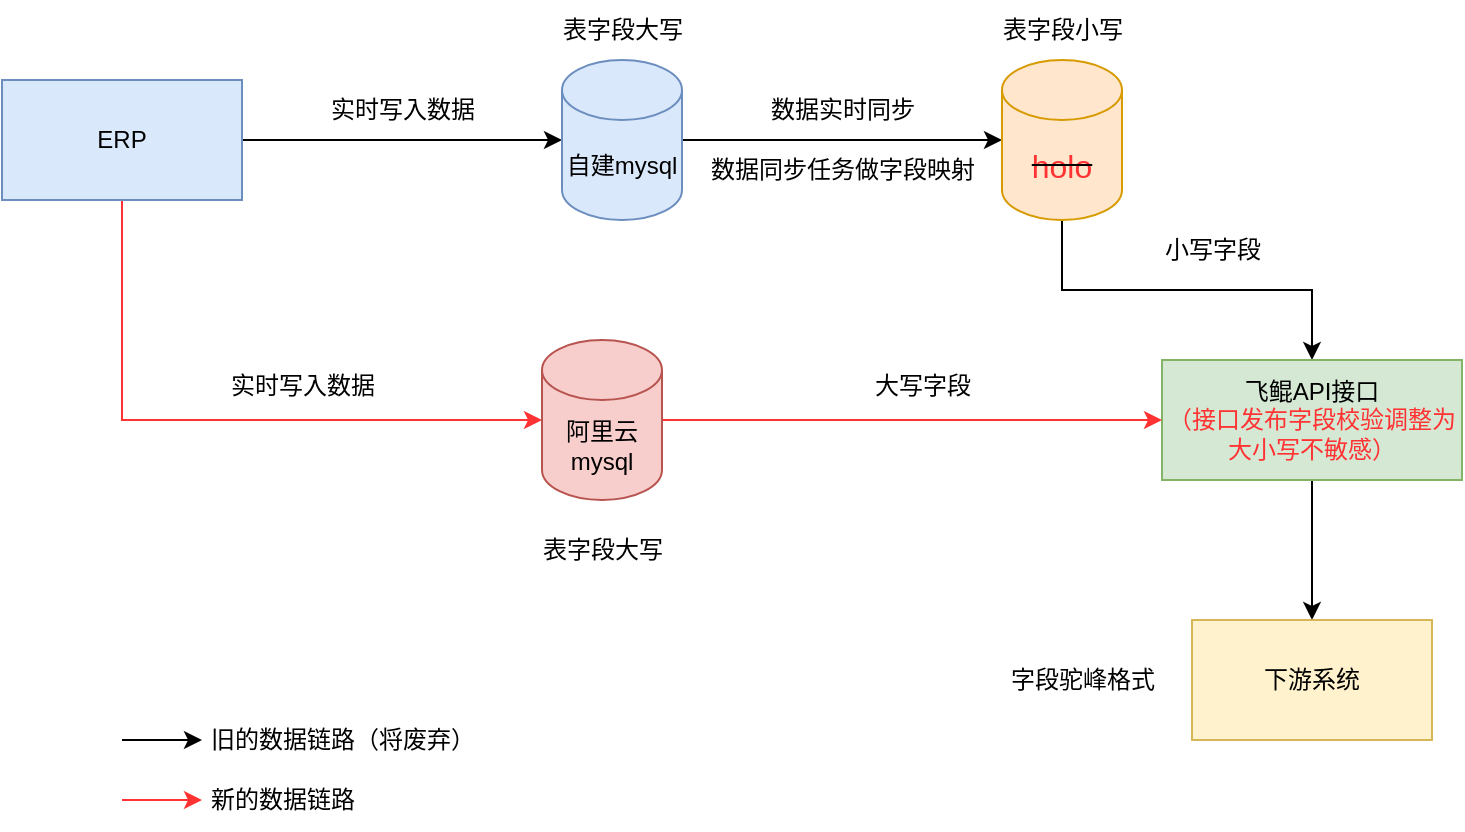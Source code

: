 <mxfile version="21.6.2" type="github">
  <diagram name="第 1 页" id="Xca8YvUOXmCkzwfcZvI0">
    <mxGraphModel dx="1434" dy="797" grid="1" gridSize="10" guides="1" tooltips="1" connect="1" arrows="1" fold="1" page="1" pageScale="1" pageWidth="827" pageHeight="1169" math="0" shadow="0">
      <root>
        <mxCell id="0" />
        <mxCell id="1" parent="0" />
        <mxCell id="B7EtacIu_lCHV7Ynn7B4-6" style="edgeStyle=orthogonalEdgeStyle;rounded=0;orthogonalLoop=1;jettySize=auto;html=1;exitX=1;exitY=0.5;exitDx=0;exitDy=0;entryX=0;entryY=0.5;entryDx=0;entryDy=0;entryPerimeter=0;" edge="1" parent="1" source="B7EtacIu_lCHV7Ynn7B4-2" target="B7EtacIu_lCHV7Ynn7B4-3">
          <mxGeometry relative="1" as="geometry" />
        </mxCell>
        <mxCell id="B7EtacIu_lCHV7Ynn7B4-19" style="edgeStyle=orthogonalEdgeStyle;rounded=0;orthogonalLoop=1;jettySize=auto;html=1;exitX=0.5;exitY=1;exitDx=0;exitDy=0;entryX=0;entryY=0.5;entryDx=0;entryDy=0;entryPerimeter=0;strokeColor=#FF3333;" edge="1" parent="1" source="B7EtacIu_lCHV7Ynn7B4-2" target="B7EtacIu_lCHV7Ynn7B4-17">
          <mxGeometry relative="1" as="geometry">
            <Array as="points">
              <mxPoint x="120" y="280" />
            </Array>
          </mxGeometry>
        </mxCell>
        <mxCell id="B7EtacIu_lCHV7Ynn7B4-2" value="ERP" style="rounded=0;whiteSpace=wrap;html=1;fillColor=#dae8fc;strokeColor=#6c8ebf;" vertex="1" parent="1">
          <mxGeometry x="60" y="110" width="120" height="60" as="geometry" />
        </mxCell>
        <mxCell id="B7EtacIu_lCHV7Ynn7B4-9" style="edgeStyle=orthogonalEdgeStyle;rounded=0;orthogonalLoop=1;jettySize=auto;html=1;exitX=1;exitY=0.5;exitDx=0;exitDy=0;exitPerimeter=0;entryX=0;entryY=0.5;entryDx=0;entryDy=0;entryPerimeter=0;" edge="1" parent="1" source="B7EtacIu_lCHV7Ynn7B4-3" target="B7EtacIu_lCHV7Ynn7B4-8">
          <mxGeometry relative="1" as="geometry" />
        </mxCell>
        <mxCell id="B7EtacIu_lCHV7Ynn7B4-3" value="自建mysql" style="shape=cylinder3;whiteSpace=wrap;html=1;boundedLbl=1;backgroundOutline=1;size=15;fillColor=#dae8fc;strokeColor=#6c8ebf;" vertex="1" parent="1">
          <mxGeometry x="340" y="100" width="60" height="80" as="geometry" />
        </mxCell>
        <mxCell id="B7EtacIu_lCHV7Ynn7B4-4" value="表字段大写" style="text;html=1;align=center;verticalAlign=middle;resizable=0;points=[];autosize=1;strokeColor=none;fillColor=none;" vertex="1" parent="1">
          <mxGeometry x="330" y="70" width="80" height="30" as="geometry" />
        </mxCell>
        <mxCell id="B7EtacIu_lCHV7Ynn7B4-7" value="实时写入数据" style="text;html=1;align=center;verticalAlign=middle;resizable=0;points=[];autosize=1;strokeColor=none;fillColor=none;" vertex="1" parent="1">
          <mxGeometry x="210" y="110" width="100" height="30" as="geometry" />
        </mxCell>
        <mxCell id="B7EtacIu_lCHV7Ynn7B4-12" style="edgeStyle=orthogonalEdgeStyle;rounded=0;orthogonalLoop=1;jettySize=auto;html=1;exitX=0.5;exitY=1;exitDx=0;exitDy=0;exitPerimeter=0;entryX=0.5;entryY=0;entryDx=0;entryDy=0;" edge="1" parent="1" source="B7EtacIu_lCHV7Ynn7B4-8" target="B7EtacIu_lCHV7Ynn7B4-11">
          <mxGeometry relative="1" as="geometry" />
        </mxCell>
        <mxCell id="B7EtacIu_lCHV7Ynn7B4-8" value="&lt;strike&gt;&lt;font color=&quot;#ff3333&quot; style=&quot;font-size: 16px;&quot;&gt;holo&lt;/font&gt;&lt;/strike&gt;" style="shape=cylinder3;whiteSpace=wrap;html=1;boundedLbl=1;backgroundOutline=1;size=15;fillColor=#ffe6cc;strokeColor=#d79b00;" vertex="1" parent="1">
          <mxGeometry x="560" y="100" width="60" height="80" as="geometry" />
        </mxCell>
        <mxCell id="B7EtacIu_lCHV7Ynn7B4-10" value="数据实时同步" style="text;html=1;align=center;verticalAlign=middle;resizable=0;points=[];autosize=1;strokeColor=none;fillColor=none;" vertex="1" parent="1">
          <mxGeometry x="430" y="110" width="100" height="30" as="geometry" />
        </mxCell>
        <mxCell id="B7EtacIu_lCHV7Ynn7B4-14" style="edgeStyle=orthogonalEdgeStyle;rounded=0;orthogonalLoop=1;jettySize=auto;html=1;exitX=0.5;exitY=1;exitDx=0;exitDy=0;" edge="1" parent="1" source="B7EtacIu_lCHV7Ynn7B4-11" target="B7EtacIu_lCHV7Ynn7B4-13">
          <mxGeometry relative="1" as="geometry" />
        </mxCell>
        <mxCell id="B7EtacIu_lCHV7Ynn7B4-11" value="飞鲲API接口&lt;br&gt;&lt;font color=&quot;#ff3333&quot;&gt;（接口发布字段校验调整为大小写不敏感）&lt;/font&gt;" style="rounded=0;whiteSpace=wrap;html=1;fillColor=#d5e8d4;strokeColor=#82b366;" vertex="1" parent="1">
          <mxGeometry x="640" y="250" width="150" height="60" as="geometry" />
        </mxCell>
        <mxCell id="B7EtacIu_lCHV7Ynn7B4-13" value="下游系统" style="rounded=0;whiteSpace=wrap;html=1;fillColor=#fff2cc;strokeColor=#d6b656;" vertex="1" parent="1">
          <mxGeometry x="655" y="380" width="120" height="60" as="geometry" />
        </mxCell>
        <mxCell id="B7EtacIu_lCHV7Ynn7B4-15" value="表字段小写" style="text;html=1;align=center;verticalAlign=middle;resizable=0;points=[];autosize=1;strokeColor=none;fillColor=none;" vertex="1" parent="1">
          <mxGeometry x="550" y="70" width="80" height="30" as="geometry" />
        </mxCell>
        <mxCell id="B7EtacIu_lCHV7Ynn7B4-16" value="数据同步任务做字段映射" style="text;html=1;align=center;verticalAlign=middle;resizable=0;points=[];autosize=1;strokeColor=none;fillColor=none;" vertex="1" parent="1">
          <mxGeometry x="400" y="140" width="160" height="30" as="geometry" />
        </mxCell>
        <mxCell id="B7EtacIu_lCHV7Ynn7B4-21" style="edgeStyle=orthogonalEdgeStyle;rounded=0;orthogonalLoop=1;jettySize=auto;html=1;exitX=1;exitY=0.5;exitDx=0;exitDy=0;exitPerimeter=0;entryX=0;entryY=0.5;entryDx=0;entryDy=0;strokeColor=#FF3333;" edge="1" parent="1" source="B7EtacIu_lCHV7Ynn7B4-17" target="B7EtacIu_lCHV7Ynn7B4-11">
          <mxGeometry relative="1" as="geometry" />
        </mxCell>
        <mxCell id="B7EtacIu_lCHV7Ynn7B4-17" value="阿里云mysql" style="shape=cylinder3;whiteSpace=wrap;html=1;boundedLbl=1;backgroundOutline=1;size=15;fillColor=#f8cecc;strokeColor=#b85450;" vertex="1" parent="1">
          <mxGeometry x="330" y="240" width="60" height="80" as="geometry" />
        </mxCell>
        <mxCell id="B7EtacIu_lCHV7Ynn7B4-18" value="表字段大写" style="text;html=1;align=center;verticalAlign=middle;resizable=0;points=[];autosize=1;strokeColor=none;fillColor=none;" vertex="1" parent="1">
          <mxGeometry x="320" y="330" width="80" height="30" as="geometry" />
        </mxCell>
        <mxCell id="B7EtacIu_lCHV7Ynn7B4-20" value="实时写入数据" style="text;html=1;align=center;verticalAlign=middle;resizable=0;points=[];autosize=1;strokeColor=none;fillColor=none;" vertex="1" parent="1">
          <mxGeometry x="160" y="248" width="100" height="30" as="geometry" />
        </mxCell>
        <mxCell id="B7EtacIu_lCHV7Ynn7B4-22" value="字段驼峰格式" style="text;html=1;align=center;verticalAlign=middle;resizable=0;points=[];autosize=1;strokeColor=none;fillColor=none;" vertex="1" parent="1">
          <mxGeometry x="550" y="395" width="100" height="30" as="geometry" />
        </mxCell>
        <mxCell id="B7EtacIu_lCHV7Ynn7B4-23" value="大写字段" style="text;html=1;align=center;verticalAlign=middle;resizable=0;points=[];autosize=1;strokeColor=none;fillColor=none;" vertex="1" parent="1">
          <mxGeometry x="485" y="248" width="70" height="30" as="geometry" />
        </mxCell>
        <mxCell id="B7EtacIu_lCHV7Ynn7B4-24" value="小写字段" style="text;html=1;align=center;verticalAlign=middle;resizable=0;points=[];autosize=1;strokeColor=none;fillColor=none;" vertex="1" parent="1">
          <mxGeometry x="630" y="180" width="70" height="30" as="geometry" />
        </mxCell>
        <mxCell id="B7EtacIu_lCHV7Ynn7B4-25" value="" style="endArrow=classic;html=1;rounded=0;" edge="1" parent="1">
          <mxGeometry width="50" height="50" relative="1" as="geometry">
            <mxPoint x="120" y="440" as="sourcePoint" />
            <mxPoint x="160" y="440" as="targetPoint" />
          </mxGeometry>
        </mxCell>
        <mxCell id="B7EtacIu_lCHV7Ynn7B4-26" value="旧的数据链路（将废弃）" style="text;html=1;align=center;verticalAlign=middle;resizable=0;points=[];autosize=1;strokeColor=none;fillColor=none;" vertex="1" parent="1">
          <mxGeometry x="150" y="425" width="160" height="30" as="geometry" />
        </mxCell>
        <mxCell id="B7EtacIu_lCHV7Ynn7B4-27" value="" style="endArrow=classic;html=1;rounded=0;strokeColor=#FF3333;" edge="1" parent="1">
          <mxGeometry width="50" height="50" relative="1" as="geometry">
            <mxPoint x="120" y="470" as="sourcePoint" />
            <mxPoint x="160" y="470" as="targetPoint" />
          </mxGeometry>
        </mxCell>
        <mxCell id="B7EtacIu_lCHV7Ynn7B4-28" value="新的数据链路" style="text;html=1;align=center;verticalAlign=middle;resizable=0;points=[];autosize=1;strokeColor=none;fillColor=none;" vertex="1" parent="1">
          <mxGeometry x="150" y="455" width="100" height="30" as="geometry" />
        </mxCell>
      </root>
    </mxGraphModel>
  </diagram>
</mxfile>
